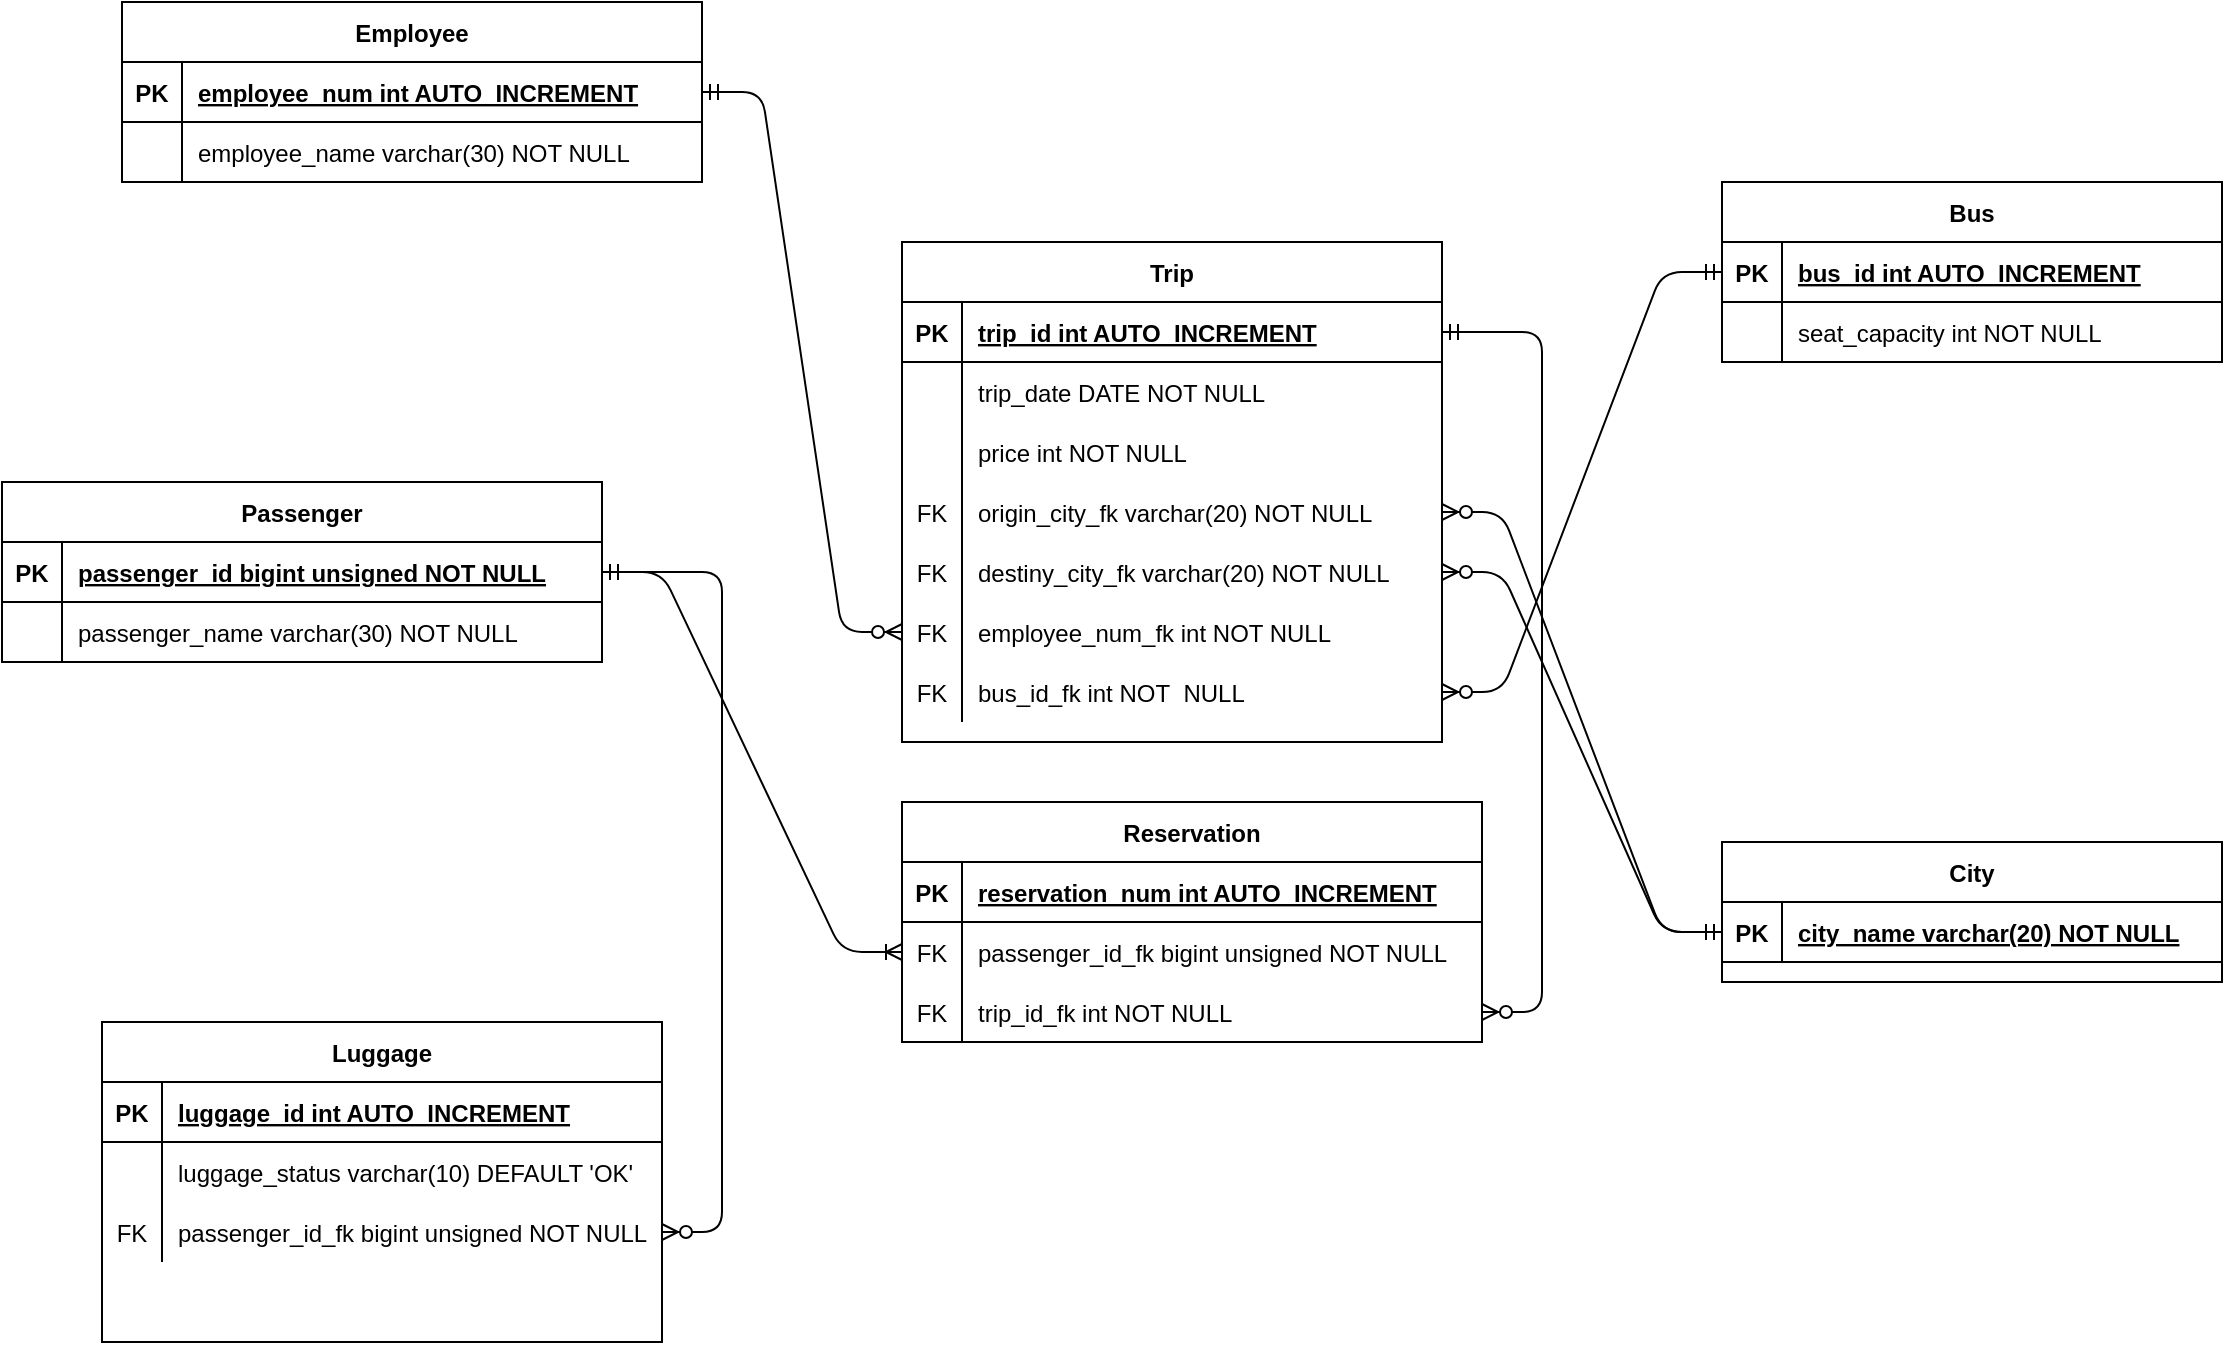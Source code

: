 <mxfile version="15.7.0" type="device"><diagram id="R2lEEEUBdFMjLlhIrx00" name="Page-1"><mxGraphModel dx="1020" dy="1852" grid="1" gridSize="10" guides="1" tooltips="1" connect="1" arrows="1" fold="1" page="1" pageScale="1" pageWidth="850" pageHeight="1100" math="0" shadow="0" extFonts="Permanent Marker^https://fonts.googleapis.com/css?family=Permanent+Marker"><root><mxCell id="0"/><mxCell id="1" parent="0"/><mxCell id="L-SGQrGp4K3fGoNQpLju-1" value="Passenger" style="shape=table;startSize=30;container=1;collapsible=1;childLayout=tableLayout;fixedRows=1;rowLines=0;fontStyle=1;align=center;resizeLast=1;" parent="1" vertex="1"><mxGeometry x="20" y="70" width="300" height="90" as="geometry"/></mxCell><mxCell id="L-SGQrGp4K3fGoNQpLju-2" value="" style="shape=partialRectangle;collapsible=0;dropTarget=0;pointerEvents=0;fillColor=none;top=0;left=0;bottom=1;right=0;points=[[0,0.5],[1,0.5]];portConstraint=eastwest;" parent="L-SGQrGp4K3fGoNQpLju-1" vertex="1"><mxGeometry y="30" width="300" height="30" as="geometry"/></mxCell><mxCell id="L-SGQrGp4K3fGoNQpLju-3" value="PK" style="shape=partialRectangle;connectable=0;fillColor=none;top=0;left=0;bottom=0;right=0;fontStyle=1;overflow=hidden;" parent="L-SGQrGp4K3fGoNQpLju-2" vertex="1"><mxGeometry width="30" height="30" as="geometry"/></mxCell><mxCell id="L-SGQrGp4K3fGoNQpLju-4" value="passenger_id bigint unsigned NOT NULL" style="shape=partialRectangle;connectable=0;fillColor=none;top=0;left=0;bottom=0;right=0;align=left;spacingLeft=6;fontStyle=5;overflow=hidden;" parent="L-SGQrGp4K3fGoNQpLju-2" vertex="1"><mxGeometry x="30" width="270" height="30" as="geometry"/></mxCell><mxCell id="L-SGQrGp4K3fGoNQpLju-5" value="" style="shape=partialRectangle;collapsible=0;dropTarget=0;pointerEvents=0;fillColor=none;top=0;left=0;bottom=0;right=0;points=[[0,0.5],[1,0.5]];portConstraint=eastwest;" parent="L-SGQrGp4K3fGoNQpLju-1" vertex="1"><mxGeometry y="60" width="300" height="30" as="geometry"/></mxCell><mxCell id="L-SGQrGp4K3fGoNQpLju-6" value="" style="shape=partialRectangle;connectable=0;fillColor=none;top=0;left=0;bottom=0;right=0;editable=1;overflow=hidden;" parent="L-SGQrGp4K3fGoNQpLju-5" vertex="1"><mxGeometry width="30" height="30" as="geometry"/></mxCell><mxCell id="L-SGQrGp4K3fGoNQpLju-7" value="passenger_name varchar(30) NOT NULL" style="shape=partialRectangle;connectable=0;fillColor=none;top=0;left=0;bottom=0;right=0;align=left;spacingLeft=6;overflow=hidden;" parent="L-SGQrGp4K3fGoNQpLju-5" vertex="1"><mxGeometry x="30" width="270" height="30" as="geometry"/></mxCell><mxCell id="L-SGQrGp4K3fGoNQpLju-14" value="Bus" style="shape=table;startSize=30;container=1;collapsible=1;childLayout=tableLayout;fixedRows=1;rowLines=0;fontStyle=1;align=center;resizeLast=1;" parent="1" vertex="1"><mxGeometry x="880" y="-80" width="250" height="90" as="geometry"/></mxCell><mxCell id="L-SGQrGp4K3fGoNQpLju-15" value="" style="shape=partialRectangle;collapsible=0;dropTarget=0;pointerEvents=0;fillColor=none;top=0;left=0;bottom=1;right=0;points=[[0,0.5],[1,0.5]];portConstraint=eastwest;" parent="L-SGQrGp4K3fGoNQpLju-14" vertex="1"><mxGeometry y="30" width="250" height="30" as="geometry"/></mxCell><mxCell id="L-SGQrGp4K3fGoNQpLju-16" value="PK" style="shape=partialRectangle;connectable=0;fillColor=none;top=0;left=0;bottom=0;right=0;fontStyle=1;overflow=hidden;" parent="L-SGQrGp4K3fGoNQpLju-15" vertex="1"><mxGeometry width="30" height="30" as="geometry"/></mxCell><mxCell id="L-SGQrGp4K3fGoNQpLju-17" value="bus_id int AUTO_INCREMENT" style="shape=partialRectangle;connectable=0;fillColor=none;top=0;left=0;bottom=0;right=0;align=left;spacingLeft=6;fontStyle=5;overflow=hidden;" parent="L-SGQrGp4K3fGoNQpLju-15" vertex="1"><mxGeometry x="30" width="220" height="30" as="geometry"/></mxCell><mxCell id="L-SGQrGp4K3fGoNQpLju-18" value="" style="shape=partialRectangle;collapsible=0;dropTarget=0;pointerEvents=0;fillColor=none;top=0;left=0;bottom=0;right=0;points=[[0,0.5],[1,0.5]];portConstraint=eastwest;" parent="L-SGQrGp4K3fGoNQpLju-14" vertex="1"><mxGeometry y="60" width="250" height="30" as="geometry"/></mxCell><mxCell id="L-SGQrGp4K3fGoNQpLju-19" value="" style="shape=partialRectangle;connectable=0;fillColor=none;top=0;left=0;bottom=0;right=0;editable=1;overflow=hidden;" parent="L-SGQrGp4K3fGoNQpLju-18" vertex="1"><mxGeometry width="30" height="30" as="geometry"/></mxCell><mxCell id="L-SGQrGp4K3fGoNQpLju-20" value="seat_capacity int NOT NULL" style="shape=partialRectangle;connectable=0;fillColor=none;top=0;left=0;bottom=0;right=0;align=left;spacingLeft=6;overflow=hidden;" parent="L-SGQrGp4K3fGoNQpLju-18" vertex="1"><mxGeometry x="30" width="220" height="30" as="geometry"/></mxCell><mxCell id="L-SGQrGp4K3fGoNQpLju-27" value="Luggage" style="shape=table;startSize=30;container=1;collapsible=1;childLayout=tableLayout;fixedRows=1;rowLines=0;fontStyle=1;align=center;resizeLast=1;" parent="1" vertex="1"><mxGeometry x="70" y="340" width="280" height="160" as="geometry"/></mxCell><mxCell id="L-SGQrGp4K3fGoNQpLju-28" value="" style="shape=partialRectangle;collapsible=0;dropTarget=0;pointerEvents=0;fillColor=none;top=0;left=0;bottom=1;right=0;points=[[0,0.5],[1,0.5]];portConstraint=eastwest;" parent="L-SGQrGp4K3fGoNQpLju-27" vertex="1"><mxGeometry y="30" width="280" height="30" as="geometry"/></mxCell><mxCell id="L-SGQrGp4K3fGoNQpLju-29" value="PK" style="shape=partialRectangle;connectable=0;fillColor=none;top=0;left=0;bottom=0;right=0;fontStyle=1;overflow=hidden;" parent="L-SGQrGp4K3fGoNQpLju-28" vertex="1"><mxGeometry width="30" height="30" as="geometry"><mxRectangle width="30" height="30" as="alternateBounds"/></mxGeometry></mxCell><mxCell id="L-SGQrGp4K3fGoNQpLju-30" value="luggage_id int AUTO_INCREMENT" style="shape=partialRectangle;connectable=0;fillColor=none;top=0;left=0;bottom=0;right=0;align=left;spacingLeft=6;fontStyle=5;overflow=hidden;" parent="L-SGQrGp4K3fGoNQpLju-28" vertex="1"><mxGeometry x="30" width="250" height="30" as="geometry"><mxRectangle width="250" height="30" as="alternateBounds"/></mxGeometry></mxCell><mxCell id="L-SGQrGp4K3fGoNQpLju-31" value="" style="shape=partialRectangle;collapsible=0;dropTarget=0;pointerEvents=0;fillColor=none;top=0;left=0;bottom=0;right=0;points=[[0,0.5],[1,0.5]];portConstraint=eastwest;" parent="L-SGQrGp4K3fGoNQpLju-27" vertex="1"><mxGeometry y="60" width="280" height="30" as="geometry"/></mxCell><mxCell id="L-SGQrGp4K3fGoNQpLju-32" value="" style="shape=partialRectangle;connectable=0;fillColor=none;top=0;left=0;bottom=0;right=0;editable=1;overflow=hidden;" parent="L-SGQrGp4K3fGoNQpLju-31" vertex="1"><mxGeometry width="30" height="30" as="geometry"><mxRectangle width="30" height="30" as="alternateBounds"/></mxGeometry></mxCell><mxCell id="L-SGQrGp4K3fGoNQpLju-33" value="luggage_status varchar(10) DEFAULT 'OK'" style="shape=partialRectangle;connectable=0;fillColor=none;top=0;left=0;bottom=0;right=0;align=left;spacingLeft=6;overflow=hidden;" parent="L-SGQrGp4K3fGoNQpLju-31" vertex="1"><mxGeometry x="30" width="250" height="30" as="geometry"><mxRectangle width="250" height="30" as="alternateBounds"/></mxGeometry></mxCell><mxCell id="L-SGQrGp4K3fGoNQpLju-37" value="" style="shape=partialRectangle;collapsible=0;dropTarget=0;pointerEvents=0;fillColor=none;top=0;left=0;bottom=0;right=0;points=[[0,0.5],[1,0.5]];portConstraint=eastwest;" parent="L-SGQrGp4K3fGoNQpLju-27" vertex="1"><mxGeometry y="90" width="280" height="30" as="geometry"/></mxCell><mxCell id="L-SGQrGp4K3fGoNQpLju-38" value="FK" style="shape=partialRectangle;connectable=0;fillColor=none;top=0;left=0;bottom=0;right=0;editable=1;overflow=hidden;" parent="L-SGQrGp4K3fGoNQpLju-37" vertex="1"><mxGeometry width="30" height="30" as="geometry"><mxRectangle width="30" height="30" as="alternateBounds"/></mxGeometry></mxCell><mxCell id="L-SGQrGp4K3fGoNQpLju-39" value="passenger_id_fk bigint unsigned NOT NULL" style="shape=partialRectangle;connectable=0;fillColor=none;top=0;left=0;bottom=0;right=0;align=left;spacingLeft=6;overflow=hidden;" parent="L-SGQrGp4K3fGoNQpLju-37" vertex="1"><mxGeometry x="30" width="250" height="30" as="geometry"><mxRectangle width="250" height="30" as="alternateBounds"/></mxGeometry></mxCell><mxCell id="L-SGQrGp4K3fGoNQpLju-42" value="City" style="shape=table;startSize=30;container=1;collapsible=1;childLayout=tableLayout;fixedRows=1;rowLines=0;fontStyle=1;align=center;resizeLast=1;" parent="1" vertex="1"><mxGeometry x="880" y="250" width="250" height="70" as="geometry"/></mxCell><mxCell id="L-SGQrGp4K3fGoNQpLju-43" value="" style="shape=partialRectangle;collapsible=0;dropTarget=0;pointerEvents=0;fillColor=none;top=0;left=0;bottom=1;right=0;points=[[0,0.5],[1,0.5]];portConstraint=eastwest;" parent="L-SGQrGp4K3fGoNQpLju-42" vertex="1"><mxGeometry y="30" width="250" height="30" as="geometry"/></mxCell><mxCell id="L-SGQrGp4K3fGoNQpLju-44" value="PK" style="shape=partialRectangle;connectable=0;fillColor=none;top=0;left=0;bottom=0;right=0;fontStyle=1;overflow=hidden;" parent="L-SGQrGp4K3fGoNQpLju-43" vertex="1"><mxGeometry width="30" height="30" as="geometry"/></mxCell><mxCell id="L-SGQrGp4K3fGoNQpLju-45" value="city_name varchar(20) NOT NULL" style="shape=partialRectangle;connectable=0;fillColor=none;top=0;left=0;bottom=0;right=0;align=left;spacingLeft=6;fontStyle=5;overflow=hidden;" parent="L-SGQrGp4K3fGoNQpLju-43" vertex="1"><mxGeometry x="30" width="220" height="30" as="geometry"/></mxCell><mxCell id="L-SGQrGp4K3fGoNQpLju-55" value="Employee" style="shape=table;startSize=30;container=1;collapsible=1;childLayout=tableLayout;fixedRows=1;rowLines=0;fontStyle=1;align=center;resizeLast=1;" parent="1" vertex="1"><mxGeometry x="80" y="-170" width="290" height="90" as="geometry"/></mxCell><mxCell id="L-SGQrGp4K3fGoNQpLju-56" value="" style="shape=partialRectangle;collapsible=0;dropTarget=0;pointerEvents=0;fillColor=none;top=0;left=0;bottom=1;right=0;points=[[0,0.5],[1,0.5]];portConstraint=eastwest;" parent="L-SGQrGp4K3fGoNQpLju-55" vertex="1"><mxGeometry y="30" width="290" height="30" as="geometry"/></mxCell><mxCell id="L-SGQrGp4K3fGoNQpLju-57" value="PK" style="shape=partialRectangle;connectable=0;fillColor=none;top=0;left=0;bottom=0;right=0;fontStyle=1;overflow=hidden;" parent="L-SGQrGp4K3fGoNQpLju-56" vertex="1"><mxGeometry width="30" height="30" as="geometry"/></mxCell><mxCell id="L-SGQrGp4K3fGoNQpLju-58" value="employee_num int AUTO_INCREMENT" style="shape=partialRectangle;connectable=0;fillColor=none;top=0;left=0;bottom=0;right=0;align=left;spacingLeft=6;fontStyle=5;overflow=hidden;" parent="L-SGQrGp4K3fGoNQpLju-56" vertex="1"><mxGeometry x="30" width="260" height="30" as="geometry"/></mxCell><mxCell id="L-SGQrGp4K3fGoNQpLju-59" value="" style="shape=partialRectangle;collapsible=0;dropTarget=0;pointerEvents=0;fillColor=none;top=0;left=0;bottom=0;right=0;points=[[0,0.5],[1,0.5]];portConstraint=eastwest;" parent="L-SGQrGp4K3fGoNQpLju-55" vertex="1"><mxGeometry y="60" width="290" height="30" as="geometry"/></mxCell><mxCell id="L-SGQrGp4K3fGoNQpLju-60" value="" style="shape=partialRectangle;connectable=0;fillColor=none;top=0;left=0;bottom=0;right=0;editable=1;overflow=hidden;" parent="L-SGQrGp4K3fGoNQpLju-59" vertex="1"><mxGeometry width="30" height="30" as="geometry"/></mxCell><mxCell id="L-SGQrGp4K3fGoNQpLju-61" value="employee_name varchar(30) NOT NULL" style="shape=partialRectangle;connectable=0;fillColor=none;top=0;left=0;bottom=0;right=0;align=left;spacingLeft=6;overflow=hidden;" parent="L-SGQrGp4K3fGoNQpLju-59" vertex="1"><mxGeometry x="30" width="260" height="30" as="geometry"/></mxCell><mxCell id="L-SGQrGp4K3fGoNQpLju-68" value="" style="edgeStyle=entityRelationEdgeStyle;fontSize=12;html=1;endArrow=ERzeroToMany;startArrow=ERmandOne;" parent="1" source="L-SGQrGp4K3fGoNQpLju-2" target="L-SGQrGp4K3fGoNQpLju-37" edge="1"><mxGeometry width="100" height="100" relative="1" as="geometry"><mxPoint x="40" y="200" as="sourcePoint"/><mxPoint x="705" y="350" as="targetPoint"/></mxGeometry></mxCell><object label="Reservation" id="L-SGQrGp4K3fGoNQpLju-82"><mxCell style="shape=table;startSize=30;container=1;collapsible=1;childLayout=tableLayout;fixedRows=1;rowLines=0;fontStyle=1;align=center;resizeLast=1;" parent="1" vertex="1"><mxGeometry x="470" y="230" width="290" height="120" as="geometry"/></mxCell></object><mxCell id="L-SGQrGp4K3fGoNQpLju-83" value="" style="shape=partialRectangle;collapsible=0;dropTarget=0;pointerEvents=0;fillColor=none;top=0;left=0;bottom=1;right=0;points=[[0,0.5],[1,0.5]];portConstraint=eastwest;" parent="L-SGQrGp4K3fGoNQpLju-82" vertex="1"><mxGeometry y="30" width="290" height="30" as="geometry"/></mxCell><mxCell id="L-SGQrGp4K3fGoNQpLju-84" value="PK" style="shape=partialRectangle;connectable=0;fillColor=none;top=0;left=0;bottom=0;right=0;fontStyle=1;overflow=hidden;" parent="L-SGQrGp4K3fGoNQpLju-83" vertex="1"><mxGeometry width="30" height="30" as="geometry"/></mxCell><mxCell id="L-SGQrGp4K3fGoNQpLju-85" value="reservation_num int AUTO_INCREMENT" style="shape=partialRectangle;connectable=0;fillColor=none;top=0;left=0;bottom=0;right=0;align=left;spacingLeft=6;fontStyle=5;overflow=hidden;" parent="L-SGQrGp4K3fGoNQpLju-83" vertex="1"><mxGeometry x="30" width="260" height="30" as="geometry"/></mxCell><mxCell id="L-SGQrGp4K3fGoNQpLju-92" value="" style="shape=partialRectangle;collapsible=0;dropTarget=0;pointerEvents=0;fillColor=none;top=0;left=0;bottom=0;right=0;points=[[0,0.5],[1,0.5]];portConstraint=eastwest;" parent="L-SGQrGp4K3fGoNQpLju-82" vertex="1"><mxGeometry y="60" width="290" height="30" as="geometry"/></mxCell><mxCell id="L-SGQrGp4K3fGoNQpLju-93" value="FK" style="shape=partialRectangle;connectable=0;fillColor=none;top=0;left=0;bottom=0;right=0;editable=1;overflow=hidden;" parent="L-SGQrGp4K3fGoNQpLju-92" vertex="1"><mxGeometry width="30" height="30" as="geometry"/></mxCell><mxCell id="L-SGQrGp4K3fGoNQpLju-94" value="passenger_id_fk bigint unsigned NOT NULL" style="shape=partialRectangle;connectable=0;fillColor=none;top=0;left=0;bottom=0;right=0;align=left;spacingLeft=6;overflow=hidden;" parent="L-SGQrGp4K3fGoNQpLju-92" vertex="1"><mxGeometry x="30" width="260" height="30" as="geometry"/></mxCell><mxCell id="L-SGQrGp4K3fGoNQpLju-124" style="shape=partialRectangle;collapsible=0;dropTarget=0;pointerEvents=0;fillColor=none;top=0;left=0;bottom=0;right=0;points=[[0,0.5],[1,0.5]];portConstraint=eastwest;" parent="L-SGQrGp4K3fGoNQpLju-82" vertex="1"><mxGeometry y="90" width="290" height="30" as="geometry"/></mxCell><mxCell id="L-SGQrGp4K3fGoNQpLju-125" value="FK" style="shape=partialRectangle;connectable=0;fillColor=none;top=0;left=0;bottom=0;right=0;editable=1;overflow=hidden;" parent="L-SGQrGp4K3fGoNQpLju-124" vertex="1"><mxGeometry width="30" height="30" as="geometry"/></mxCell><mxCell id="L-SGQrGp4K3fGoNQpLju-126" value="trip_id_fk int NOT NULL" style="shape=partialRectangle;connectable=0;fillColor=none;top=0;left=0;bottom=0;right=0;align=left;spacingLeft=6;overflow=hidden;" parent="L-SGQrGp4K3fGoNQpLju-124" vertex="1"><mxGeometry x="30" width="260" height="30" as="geometry"/></mxCell><mxCell id="L-SGQrGp4K3fGoNQpLju-95" value="" style="edgeStyle=entityRelationEdgeStyle;fontSize=12;html=1;endArrow=ERoneToMany;startArrow=ERmandOne;" parent="1" source="L-SGQrGp4K3fGoNQpLju-2" target="L-SGQrGp4K3fGoNQpLju-92" edge="1"><mxGeometry width="100" height="100" relative="1" as="geometry"><mxPoint x="565" y="730" as="sourcePoint"/><mxPoint x="665" y="630" as="targetPoint"/></mxGeometry></mxCell><mxCell id="L-SGQrGp4K3fGoNQpLju-127" value="" style="edgeStyle=entityRelationEdgeStyle;fontSize=12;html=1;endArrow=ERzeroToMany;startArrow=ERmandOne;" parent="1" source="L-SGQrGp4K3fGoNQpLju-70" target="L-SGQrGp4K3fGoNQpLju-124" edge="1"><mxGeometry width="100" height="100" relative="1" as="geometry"><mxPoint x="730" y="210" as="sourcePoint"/><mxPoint x="750" y="570" as="targetPoint"/></mxGeometry></mxCell><mxCell id="L-SGQrGp4K3fGoNQpLju-128" value="" style="edgeStyle=entityRelationEdgeStyle;fontSize=12;html=1;endArrow=ERzeroToMany;startArrow=ERmandOne;" parent="1" source="L-SGQrGp4K3fGoNQpLju-15" target="L-SGQrGp4K3fGoNQpLju-79" edge="1"><mxGeometry width="100" height="100" relative="1" as="geometry"><mxPoint x="880" y="-35" as="sourcePoint"/><mxPoint x="810" y="520" as="targetPoint"/></mxGeometry></mxCell><mxCell id="L-SGQrGp4K3fGoNQpLju-129" value="" style="edgeStyle=entityRelationEdgeStyle;fontSize=12;html=1;endArrow=ERzeroToMany;startArrow=ERmandOne;" parent="1" source="L-SGQrGp4K3fGoNQpLju-56" target="L-SGQrGp4K3fGoNQpLju-130" edge="1"><mxGeometry width="100" height="100" relative="1" as="geometry"><mxPoint x="610" y="-240" as="sourcePoint"/><mxPoint x="470" y="-120" as="targetPoint"/></mxGeometry></mxCell><mxCell id="L-SGQrGp4K3fGoNQpLju-133" value="" style="edgeStyle=entityRelationEdgeStyle;fontSize=12;html=1;endArrow=ERzeroToMany;startArrow=ERmandOne;" parent="1" source="L-SGQrGp4K3fGoNQpLju-43" target="L-SGQrGp4K3fGoNQpLju-73" edge="1"><mxGeometry width="100" height="100" relative="1" as="geometry"><mxPoint x="740" y="530" as="sourcePoint"/><mxPoint x="740" y="990" as="targetPoint"/></mxGeometry></mxCell><mxCell id="L-SGQrGp4K3fGoNQpLju-134" value="" style="edgeStyle=entityRelationEdgeStyle;fontSize=12;html=1;endArrow=ERzeroToMany;startArrow=ERmandOne;" parent="1" source="L-SGQrGp4K3fGoNQpLju-43" target="L-SGQrGp4K3fGoNQpLju-149" edge="1"><mxGeometry width="100" height="100" relative="1" as="geometry"><mxPoint x="860" y="520" as="sourcePoint"/><mxPoint x="860" y="980" as="targetPoint"/></mxGeometry></mxCell><mxCell id="L-SGQrGp4K3fGoNQpLju-69" value="Trip" style="shape=table;startSize=30;container=1;collapsible=1;childLayout=tableLayout;fixedRows=1;rowLines=0;fontStyle=1;align=center;resizeLast=1;" parent="1" vertex="1"><mxGeometry x="470" y="-50" width="270" height="250" as="geometry"/></mxCell><mxCell id="L-SGQrGp4K3fGoNQpLju-70" value="" style="shape=partialRectangle;collapsible=0;dropTarget=0;pointerEvents=0;fillColor=none;top=0;left=0;bottom=1;right=0;points=[[0,0.5],[1,0.5]];portConstraint=eastwest;" parent="L-SGQrGp4K3fGoNQpLju-69" vertex="1"><mxGeometry y="30" width="270" height="30" as="geometry"/></mxCell><mxCell id="L-SGQrGp4K3fGoNQpLju-71" value="PK" style="shape=partialRectangle;connectable=0;fillColor=none;top=0;left=0;bottom=0;right=0;fontStyle=1;overflow=hidden;" parent="L-SGQrGp4K3fGoNQpLju-70" vertex="1"><mxGeometry width="30" height="30" as="geometry"/></mxCell><mxCell id="L-SGQrGp4K3fGoNQpLju-72" value="trip_id int AUTO_INCREMENT" style="shape=partialRectangle;connectable=0;fillColor=none;top=0;left=0;bottom=0;right=0;align=left;spacingLeft=6;fontStyle=5;overflow=hidden;" parent="L-SGQrGp4K3fGoNQpLju-70" vertex="1"><mxGeometry x="30" width="240" height="30" as="geometry"/></mxCell><mxCell id="L-SGQrGp4K3fGoNQpLju-76" value="" style="shape=partialRectangle;collapsible=0;dropTarget=0;pointerEvents=0;fillColor=none;top=0;left=0;bottom=0;right=0;points=[[0,0.5],[1,0.5]];portConstraint=eastwest;" parent="L-SGQrGp4K3fGoNQpLju-69" vertex="1"><mxGeometry y="60" width="270" height="30" as="geometry"/></mxCell><mxCell id="L-SGQrGp4K3fGoNQpLju-77" value="" style="shape=partialRectangle;connectable=0;fillColor=none;top=0;left=0;bottom=0;right=0;editable=1;overflow=hidden;" parent="L-SGQrGp4K3fGoNQpLju-76" vertex="1"><mxGeometry width="30" height="30" as="geometry"/></mxCell><mxCell id="L-SGQrGp4K3fGoNQpLju-78" value="trip_date DATE NOT NULL" style="shape=partialRectangle;connectable=0;fillColor=none;top=0;left=0;bottom=0;right=0;align=left;spacingLeft=6;overflow=hidden;" parent="L-SGQrGp4K3fGoNQpLju-76" vertex="1"><mxGeometry x="30" width="240" height="30" as="geometry"/></mxCell><mxCell id="lnlIf-X0vk_SNEOO1ePo-1" style="shape=partialRectangle;collapsible=0;dropTarget=0;pointerEvents=0;fillColor=none;top=0;left=0;bottom=0;right=0;points=[[0,0.5],[1,0.5]];portConstraint=eastwest;" parent="L-SGQrGp4K3fGoNQpLju-69" vertex="1"><mxGeometry y="90" width="270" height="30" as="geometry"/></mxCell><mxCell id="lnlIf-X0vk_SNEOO1ePo-2" style="shape=partialRectangle;connectable=0;fillColor=none;top=0;left=0;bottom=0;right=0;editable=1;overflow=hidden;" parent="lnlIf-X0vk_SNEOO1ePo-1" vertex="1"><mxGeometry width="30" height="30" as="geometry"/></mxCell><mxCell id="lnlIf-X0vk_SNEOO1ePo-3" value="price int NOT NULL" style="shape=partialRectangle;connectable=0;fillColor=none;top=0;left=0;bottom=0;right=0;align=left;spacingLeft=6;overflow=hidden;" parent="lnlIf-X0vk_SNEOO1ePo-1" vertex="1"><mxGeometry x="30" width="240" height="30" as="geometry"/></mxCell><mxCell id="L-SGQrGp4K3fGoNQpLju-73" value="" style="shape=partialRectangle;collapsible=0;dropTarget=0;pointerEvents=0;fillColor=none;top=0;left=0;bottom=0;right=0;points=[[0,0.5],[1,0.5]];portConstraint=eastwest;" parent="L-SGQrGp4K3fGoNQpLju-69" vertex="1"><mxGeometry y="120" width="270" height="30" as="geometry"/></mxCell><mxCell id="L-SGQrGp4K3fGoNQpLju-74" value="FK" style="shape=partialRectangle;connectable=0;fillColor=none;top=0;left=0;bottom=0;right=0;editable=1;overflow=hidden;" parent="L-SGQrGp4K3fGoNQpLju-73" vertex="1"><mxGeometry width="30" height="30" as="geometry"/></mxCell><mxCell id="L-SGQrGp4K3fGoNQpLju-75" value="origin_city_fk varchar(20) NOT NULL" style="shape=partialRectangle;connectable=0;fillColor=none;top=0;left=0;bottom=0;right=0;align=left;spacingLeft=6;overflow=hidden;" parent="L-SGQrGp4K3fGoNQpLju-73" vertex="1"><mxGeometry x="30" width="240" height="30" as="geometry"/></mxCell><mxCell id="L-SGQrGp4K3fGoNQpLju-149" style="shape=partialRectangle;collapsible=0;dropTarget=0;pointerEvents=0;fillColor=none;top=0;left=0;bottom=0;right=0;points=[[0,0.5],[1,0.5]];portConstraint=eastwest;" parent="L-SGQrGp4K3fGoNQpLju-69" vertex="1"><mxGeometry y="150" width="270" height="30" as="geometry"/></mxCell><mxCell id="L-SGQrGp4K3fGoNQpLju-150" value="FK" style="shape=partialRectangle;connectable=0;fillColor=none;top=0;left=0;bottom=0;right=0;editable=1;overflow=hidden;" parent="L-SGQrGp4K3fGoNQpLju-149" vertex="1"><mxGeometry width="30" height="30" as="geometry"/></mxCell><mxCell id="L-SGQrGp4K3fGoNQpLju-151" value="destiny_city_fk varchar(20) NOT NULL" style="shape=partialRectangle;connectable=0;fillColor=none;top=0;left=0;bottom=0;right=0;align=left;spacingLeft=6;overflow=hidden;" parent="L-SGQrGp4K3fGoNQpLju-149" vertex="1"><mxGeometry x="30" width="240" height="30" as="geometry"/></mxCell><mxCell id="L-SGQrGp4K3fGoNQpLju-130" style="shape=partialRectangle;collapsible=0;dropTarget=0;pointerEvents=0;fillColor=none;top=0;left=0;bottom=0;right=0;points=[[0,0.5],[1,0.5]];portConstraint=eastwest;" parent="L-SGQrGp4K3fGoNQpLju-69" vertex="1"><mxGeometry y="180" width="270" height="30" as="geometry"/></mxCell><mxCell id="L-SGQrGp4K3fGoNQpLju-131" value="FK" style="shape=partialRectangle;connectable=0;fillColor=none;top=0;left=0;bottom=0;right=0;editable=1;overflow=hidden;" parent="L-SGQrGp4K3fGoNQpLju-130" vertex="1"><mxGeometry width="30" height="30" as="geometry"/></mxCell><mxCell id="L-SGQrGp4K3fGoNQpLju-132" value="employee_num_fk int NOT NULL" style="shape=partialRectangle;connectable=0;fillColor=none;top=0;left=0;bottom=0;right=0;align=left;spacingLeft=6;overflow=hidden;" parent="L-SGQrGp4K3fGoNQpLju-130" vertex="1"><mxGeometry x="30" width="240" height="30" as="geometry"/></mxCell><mxCell id="L-SGQrGp4K3fGoNQpLju-79" value="" style="shape=partialRectangle;collapsible=0;dropTarget=0;pointerEvents=0;fillColor=none;top=0;left=0;bottom=0;right=0;points=[[0,0.5],[1,0.5]];portConstraint=eastwest;" parent="L-SGQrGp4K3fGoNQpLju-69" vertex="1"><mxGeometry y="210" width="270" height="30" as="geometry"/></mxCell><mxCell id="L-SGQrGp4K3fGoNQpLju-80" value="FK" style="shape=partialRectangle;connectable=0;fillColor=none;top=0;left=0;bottom=0;right=0;editable=1;overflow=hidden;" parent="L-SGQrGp4K3fGoNQpLju-79" vertex="1"><mxGeometry width="30" height="30" as="geometry"/></mxCell><mxCell id="L-SGQrGp4K3fGoNQpLju-81" value="bus_id_fk int NOT  NULL" style="shape=partialRectangle;connectable=0;fillColor=none;top=0;left=0;bottom=0;right=0;align=left;spacingLeft=6;overflow=hidden;" parent="L-SGQrGp4K3fGoNQpLju-79" vertex="1"><mxGeometry x="30" width="240" height="30" as="geometry"/></mxCell></root></mxGraphModel></diagram></mxfile>